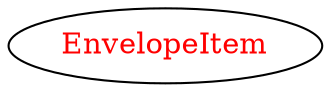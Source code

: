 digraph dependencyGraph {
 concentrate=true;
 ranksep="2.0";
 rankdir="LR"; 
 splines="ortho";
"EnvelopeItem" [fontcolor="red"];
}